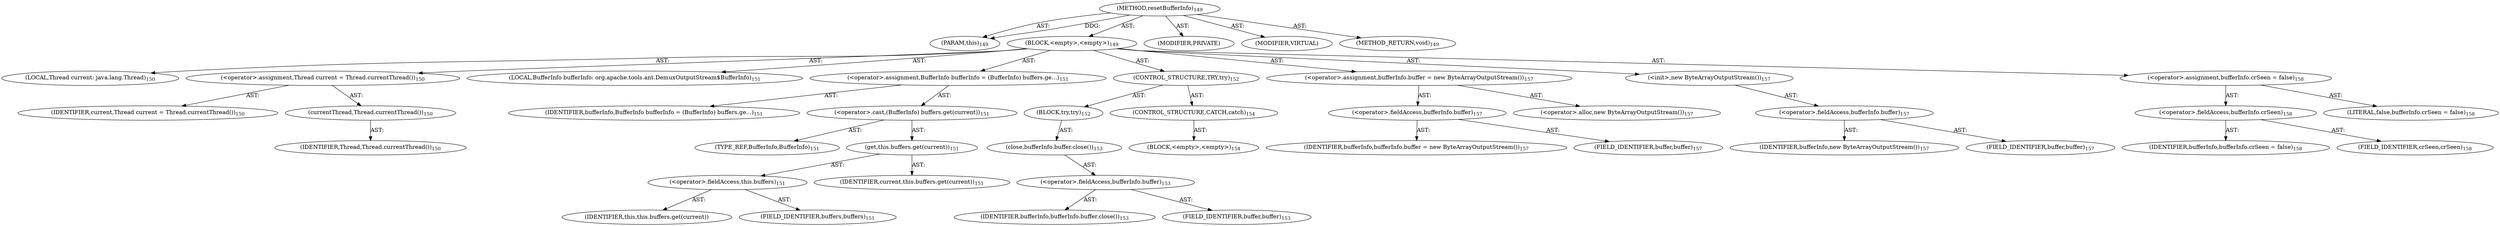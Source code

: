 digraph "resetBufferInfo" {  
"111669149699" [label = <(METHOD,resetBufferInfo)<SUB>149</SUB>> ]
"115964117003" [label = <(PARAM,this)<SUB>149</SUB>> ]
"25769803780" [label = <(BLOCK,&lt;empty&gt;,&lt;empty&gt;)<SUB>149</SUB>> ]
"94489280514" [label = <(LOCAL,Thread current: java.lang.Thread)<SUB>150</SUB>> ]
"30064771103" [label = <(&lt;operator&gt;.assignment,Thread current = Thread.currentThread())<SUB>150</SUB>> ]
"68719476770" [label = <(IDENTIFIER,current,Thread current = Thread.currentThread())<SUB>150</SUB>> ]
"30064771104" [label = <(currentThread,Thread.currentThread())<SUB>150</SUB>> ]
"68719476771" [label = <(IDENTIFIER,Thread,Thread.currentThread())<SUB>150</SUB>> ]
"94489280515" [label = <(LOCAL,BufferInfo bufferInfo: org.apache.tools.ant.DemuxOutputStream$BufferInfo)<SUB>151</SUB>> ]
"30064771105" [label = <(&lt;operator&gt;.assignment,BufferInfo bufferInfo = (BufferInfo) buffers.ge...)<SUB>151</SUB>> ]
"68719476772" [label = <(IDENTIFIER,bufferInfo,BufferInfo bufferInfo = (BufferInfo) buffers.ge...)<SUB>151</SUB>> ]
"30064771106" [label = <(&lt;operator&gt;.cast,(BufferInfo) buffers.get(current))<SUB>151</SUB>> ]
"180388626434" [label = <(TYPE_REF,BufferInfo,BufferInfo)<SUB>151</SUB>> ]
"30064771107" [label = <(get,this.buffers.get(current))<SUB>151</SUB>> ]
"30064771108" [label = <(&lt;operator&gt;.fieldAccess,this.buffers)<SUB>151</SUB>> ]
"68719476773" [label = <(IDENTIFIER,this,this.buffers.get(current))> ]
"55834574859" [label = <(FIELD_IDENTIFIER,buffers,buffers)<SUB>151</SUB>> ]
"68719476774" [label = <(IDENTIFIER,current,this.buffers.get(current))<SUB>151</SUB>> ]
"47244640257" [label = <(CONTROL_STRUCTURE,TRY,try)<SUB>152</SUB>> ]
"25769803781" [label = <(BLOCK,try,try)<SUB>152</SUB>> ]
"30064771109" [label = <(close,bufferInfo.buffer.close())<SUB>153</SUB>> ]
"30064771110" [label = <(&lt;operator&gt;.fieldAccess,bufferInfo.buffer)<SUB>153</SUB>> ]
"68719476775" [label = <(IDENTIFIER,bufferInfo,bufferInfo.buffer.close())<SUB>153</SUB>> ]
"55834574860" [label = <(FIELD_IDENTIFIER,buffer,buffer)<SUB>153</SUB>> ]
"47244640258" [label = <(CONTROL_STRUCTURE,CATCH,catch)<SUB>154</SUB>> ]
"25769803782" [label = <(BLOCK,&lt;empty&gt;,&lt;empty&gt;)<SUB>154</SUB>> ]
"30064771111" [label = <(&lt;operator&gt;.assignment,bufferInfo.buffer = new ByteArrayOutputStream())<SUB>157</SUB>> ]
"30064771112" [label = <(&lt;operator&gt;.fieldAccess,bufferInfo.buffer)<SUB>157</SUB>> ]
"68719476776" [label = <(IDENTIFIER,bufferInfo,bufferInfo.buffer = new ByteArrayOutputStream())<SUB>157</SUB>> ]
"55834574861" [label = <(FIELD_IDENTIFIER,buffer,buffer)<SUB>157</SUB>> ]
"30064771113" [label = <(&lt;operator&gt;.alloc,new ByteArrayOutputStream())<SUB>157</SUB>> ]
"30064771114" [label = <(&lt;init&gt;,new ByteArrayOutputStream())<SUB>157</SUB>> ]
"30064771115" [label = <(&lt;operator&gt;.fieldAccess,bufferInfo.buffer)<SUB>157</SUB>> ]
"68719476777" [label = <(IDENTIFIER,bufferInfo,new ByteArrayOutputStream())<SUB>157</SUB>> ]
"55834574862" [label = <(FIELD_IDENTIFIER,buffer,buffer)<SUB>157</SUB>> ]
"30064771116" [label = <(&lt;operator&gt;.assignment,bufferInfo.crSeen = false)<SUB>158</SUB>> ]
"30064771117" [label = <(&lt;operator&gt;.fieldAccess,bufferInfo.crSeen)<SUB>158</SUB>> ]
"68719476778" [label = <(IDENTIFIER,bufferInfo,bufferInfo.crSeen = false)<SUB>158</SUB>> ]
"55834574863" [label = <(FIELD_IDENTIFIER,crSeen,crSeen)<SUB>158</SUB>> ]
"90194313219" [label = <(LITERAL,false,bufferInfo.crSeen = false)<SUB>158</SUB>> ]
"133143986196" [label = <(MODIFIER,PRIVATE)> ]
"133143986197" [label = <(MODIFIER,VIRTUAL)> ]
"128849018883" [label = <(METHOD_RETURN,void)<SUB>149</SUB>> ]
  "111669149699" -> "115964117003"  [ label = "AST: "] 
  "111669149699" -> "25769803780"  [ label = "AST: "] 
  "111669149699" -> "133143986196"  [ label = "AST: "] 
  "111669149699" -> "133143986197"  [ label = "AST: "] 
  "111669149699" -> "128849018883"  [ label = "AST: "] 
  "25769803780" -> "94489280514"  [ label = "AST: "] 
  "25769803780" -> "30064771103"  [ label = "AST: "] 
  "25769803780" -> "94489280515"  [ label = "AST: "] 
  "25769803780" -> "30064771105"  [ label = "AST: "] 
  "25769803780" -> "47244640257"  [ label = "AST: "] 
  "25769803780" -> "30064771111"  [ label = "AST: "] 
  "25769803780" -> "30064771114"  [ label = "AST: "] 
  "25769803780" -> "30064771116"  [ label = "AST: "] 
  "30064771103" -> "68719476770"  [ label = "AST: "] 
  "30064771103" -> "30064771104"  [ label = "AST: "] 
  "30064771104" -> "68719476771"  [ label = "AST: "] 
  "30064771105" -> "68719476772"  [ label = "AST: "] 
  "30064771105" -> "30064771106"  [ label = "AST: "] 
  "30064771106" -> "180388626434"  [ label = "AST: "] 
  "30064771106" -> "30064771107"  [ label = "AST: "] 
  "30064771107" -> "30064771108"  [ label = "AST: "] 
  "30064771107" -> "68719476774"  [ label = "AST: "] 
  "30064771108" -> "68719476773"  [ label = "AST: "] 
  "30064771108" -> "55834574859"  [ label = "AST: "] 
  "47244640257" -> "25769803781"  [ label = "AST: "] 
  "47244640257" -> "47244640258"  [ label = "AST: "] 
  "25769803781" -> "30064771109"  [ label = "AST: "] 
  "30064771109" -> "30064771110"  [ label = "AST: "] 
  "30064771110" -> "68719476775"  [ label = "AST: "] 
  "30064771110" -> "55834574860"  [ label = "AST: "] 
  "47244640258" -> "25769803782"  [ label = "AST: "] 
  "30064771111" -> "30064771112"  [ label = "AST: "] 
  "30064771111" -> "30064771113"  [ label = "AST: "] 
  "30064771112" -> "68719476776"  [ label = "AST: "] 
  "30064771112" -> "55834574861"  [ label = "AST: "] 
  "30064771114" -> "30064771115"  [ label = "AST: "] 
  "30064771115" -> "68719476777"  [ label = "AST: "] 
  "30064771115" -> "55834574862"  [ label = "AST: "] 
  "30064771116" -> "30064771117"  [ label = "AST: "] 
  "30064771116" -> "90194313219"  [ label = "AST: "] 
  "30064771117" -> "68719476778"  [ label = "AST: "] 
  "30064771117" -> "55834574863"  [ label = "AST: "] 
  "111669149699" -> "115964117003"  [ label = "DDG: "] 
}
